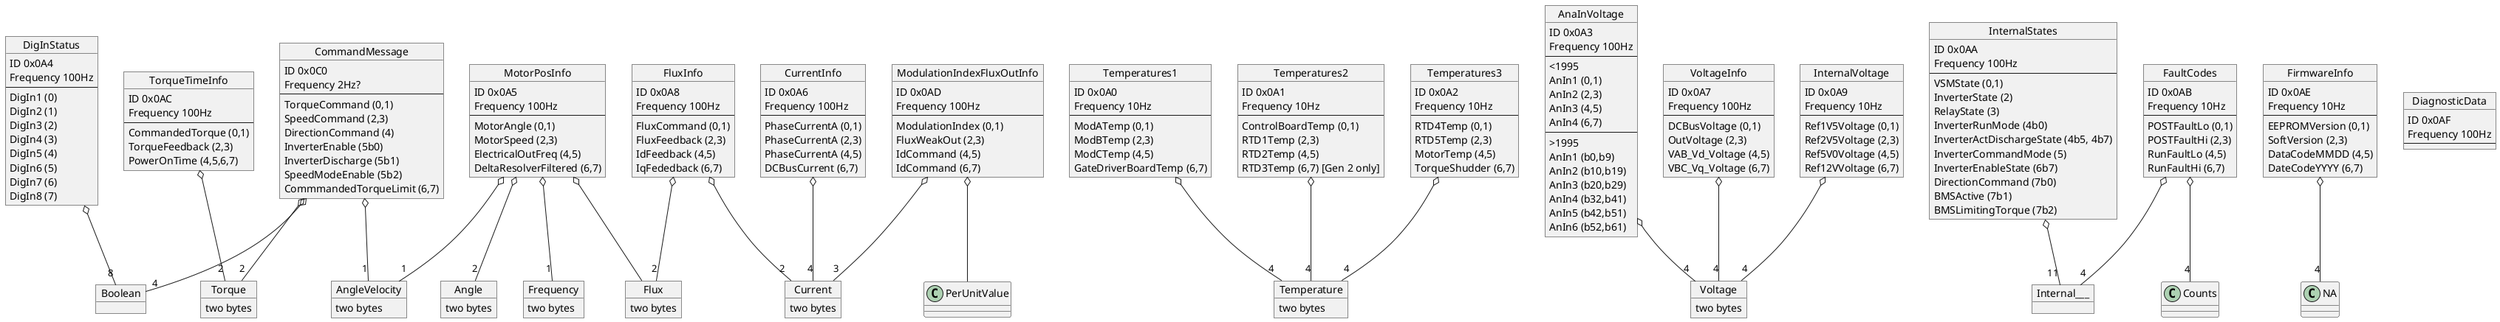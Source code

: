 @startuml

object Boolean
object Temperature {
    two bytes
}
object Voltage {
    two bytes
}
object Current {
    two bytes
}
object Torque {
    two bytes
}
object Flux {
    two bytes
}
object Angle {
    two bytes
}
object AngleVelocity {
    two bytes
}
object Frequency {
    two bytes
}

object Internal___


object Temperatures1 {
    ID 0x0A0
    Frequency 10Hz
    ----
    ModATemp (0,1)
    ModBTemp (2,3)
    ModCTemp (4,5)
    GateDriverBoardTemp (6,7)
}
Temperatures1 o-- "4" Temperature

object Temperatures2 {
    ID 0x0A1
    Frequency 10Hz
    ----
    ControlBoardTemp (0,1)
    RTD1Temp (2,3)
    RTD2Temp (4,5)
    RTD3Temp (6,7) [Gen 2 only]
}
Temperatures2 o-- "4" Temperature

object Temperatures3 {
    ID 0x0A2
    Frequency 10Hz
    ----
    RTD4Temp (0,1)
    RTD5Temp (2,3)
    MotorTemp (4,5)
    TorqueShudder (6,7)
}
Temperatures3 o-- "4" Temperature

object AnaInVoltage{
    ID 0x0A3
    Frequency 100Hz
    ----
    <1995
    AnIn1 (0,1)
    AnIn2 (2,3)
    AnIn3 (4,5)
    AnIn4 (6,7)
    ----
    >1995
    AnIn1 (b0,b9)
    AnIn2 (b10,b19)
    AnIn3 (b20,b29)
    AnIn4 (b32,b41)
    AnIn5 (b42,b51)
    AnIn6 (b52,b61)
}
AnaInVoltage o-- "4" Voltage

object DigInStatus {
    ID 0x0A4
    Frequency 100Hz
    ----
    DigIn1 (0)
    DigIn2 (1)
    DigIn3 (2)
    DigIn4 (3)
    DigIn5 (4)
    DigIn6 (5)
    DigIn7 (6)
    DigIn8 (7)
}
DigInStatus o-- "8" Boolean

object MotorPosInfo {
    ID 0x0A5
    Frequency 100Hz
    ----
    MotorAngle (0,1)
    MotorSpeed (2,3)
    ElectricalOutFreq (4,5)
    DeltaResolverFiltered (6,7)
}
MotorPosInfo o-- "2" Angle
MotorPosInfo o-- "1" AngleVelocity
MotorPosInfo o-- "1" Frequency
MotorPosInfo o-- Flux

object CurrentInfo {
    ID 0x0A6
    Frequency 100Hz
    ----
    PhaseCurrentA (0,1)
    PhaseCurrentA (2,3)
    PhaseCurrentA (4,5)
    DCBusCurrent (6,7)
}
CurrentInfo o-- "4" Current

object VoltageInfo {
    ID 0x0A7
    Frequency 100Hz
    ----
    DCBusVoltage (0,1)
    OutVoltage (2,3)
    VAB_Vd_Voltage (4,5)
    VBC_Vq_Voltage (6,7)
}
VoltageInfo o-- "4" Voltage

object FluxInfo {
    ID 0x0A8
    Frequency 100Hz
    ----
    FluxCommand (0,1)
    FluxFeedback (2,3)
    IdFeedback (4,5)
    IqFededback (6,7)
}
FluxInfo o-- "2" Flux
FluxInfo o-- "2" Current

object InternalVoltage {
    ID 0x0A9
    Frequency 10Hz
    ----
    Ref1V5Voltage (0,1)
    Ref2V5Voltage (2,3)
    Ref5V0Voltage (4,5)
    Ref12VVoltage (6,7)
}
InternalVoltage o-- "4" Voltage

object InternalStates {
    ID 0x0AA
    Frequency 100Hz
    ----
    VSMState (0,1)
    InverterState (2)
    RelayState (3)
    InverterRunMode (4b0)
    InverterActDischargeState (4b5, 4b7)
    InverterCommandMode (5)
    InverterEnableState (6b7)
    DirectionCommand (7b0)
    BMSActive (7b1)
    BMSLimitingTorque (7b2)
}
InternalStates o-- "11" Internal___

object FaultCodes {
    ID 0x0AB
    Frequency 10Hz
    ----
    POSTFaultLo (0,1)
    POSTFaultHi (2,3)
    RunFaultLo (4,5)
    RunFaultHi (6,7)
}
FaultCodes o-- "4" Internal___

object TorqueTimeInfo {
    ID 0x0AC
    Frequency 100Hz
    ----
    CommandedTorque (0,1)
    TorqueFeedback (2,3)
    PowerOnTime (4,5,6,7)
}
TorqueTimeInfo o-- "2" Torque
FaultCodes o-- "4" Counts

object ModulationIndexFluxOutInfo {
    ID 0x0AD
    Frequency 100Hz
    ----
    ModulationIndex (0,1)
    FluxWeakOut (2,3)
    IdCommand (4,5)
    IdCommand (6,7)
}
ModulationIndexFluxOutInfo o-- PerUnitValue
ModulationIndexFluxOutInfo o-- "3" Current

object FirmwareInfo {
    ID 0x0AE
    Frequency 10Hz
    ----
    EEPROMVersion (0,1)
    SoftVersion (2,3)
    DataCodeMMDD (4,5)
    DateCodeYYYY (6,7)
}
FirmwareInfo o-- "4" NA

object DiagnosticData {
    ID 0x0AF
    Frequency 100Hz
    ----
}

object CommandMessage {
    ID 0x0C0
    Frequency 2Hz?
    ----
    TorqueCommand (0,1)
    SpeedCommand (2,3)
    DirectionCommand (4)
    InverterEnable (5b0)
    InverterDischarge (5b1)
    SpeedModeEnable (5b2)
    CommmandedTorqueLimit (6,7)
}
CommandMessage o-- "2" Torque
CommandMessage o-- "1" AngleVelocity
CommandMessage o-- "4" Boolean

@enduml

